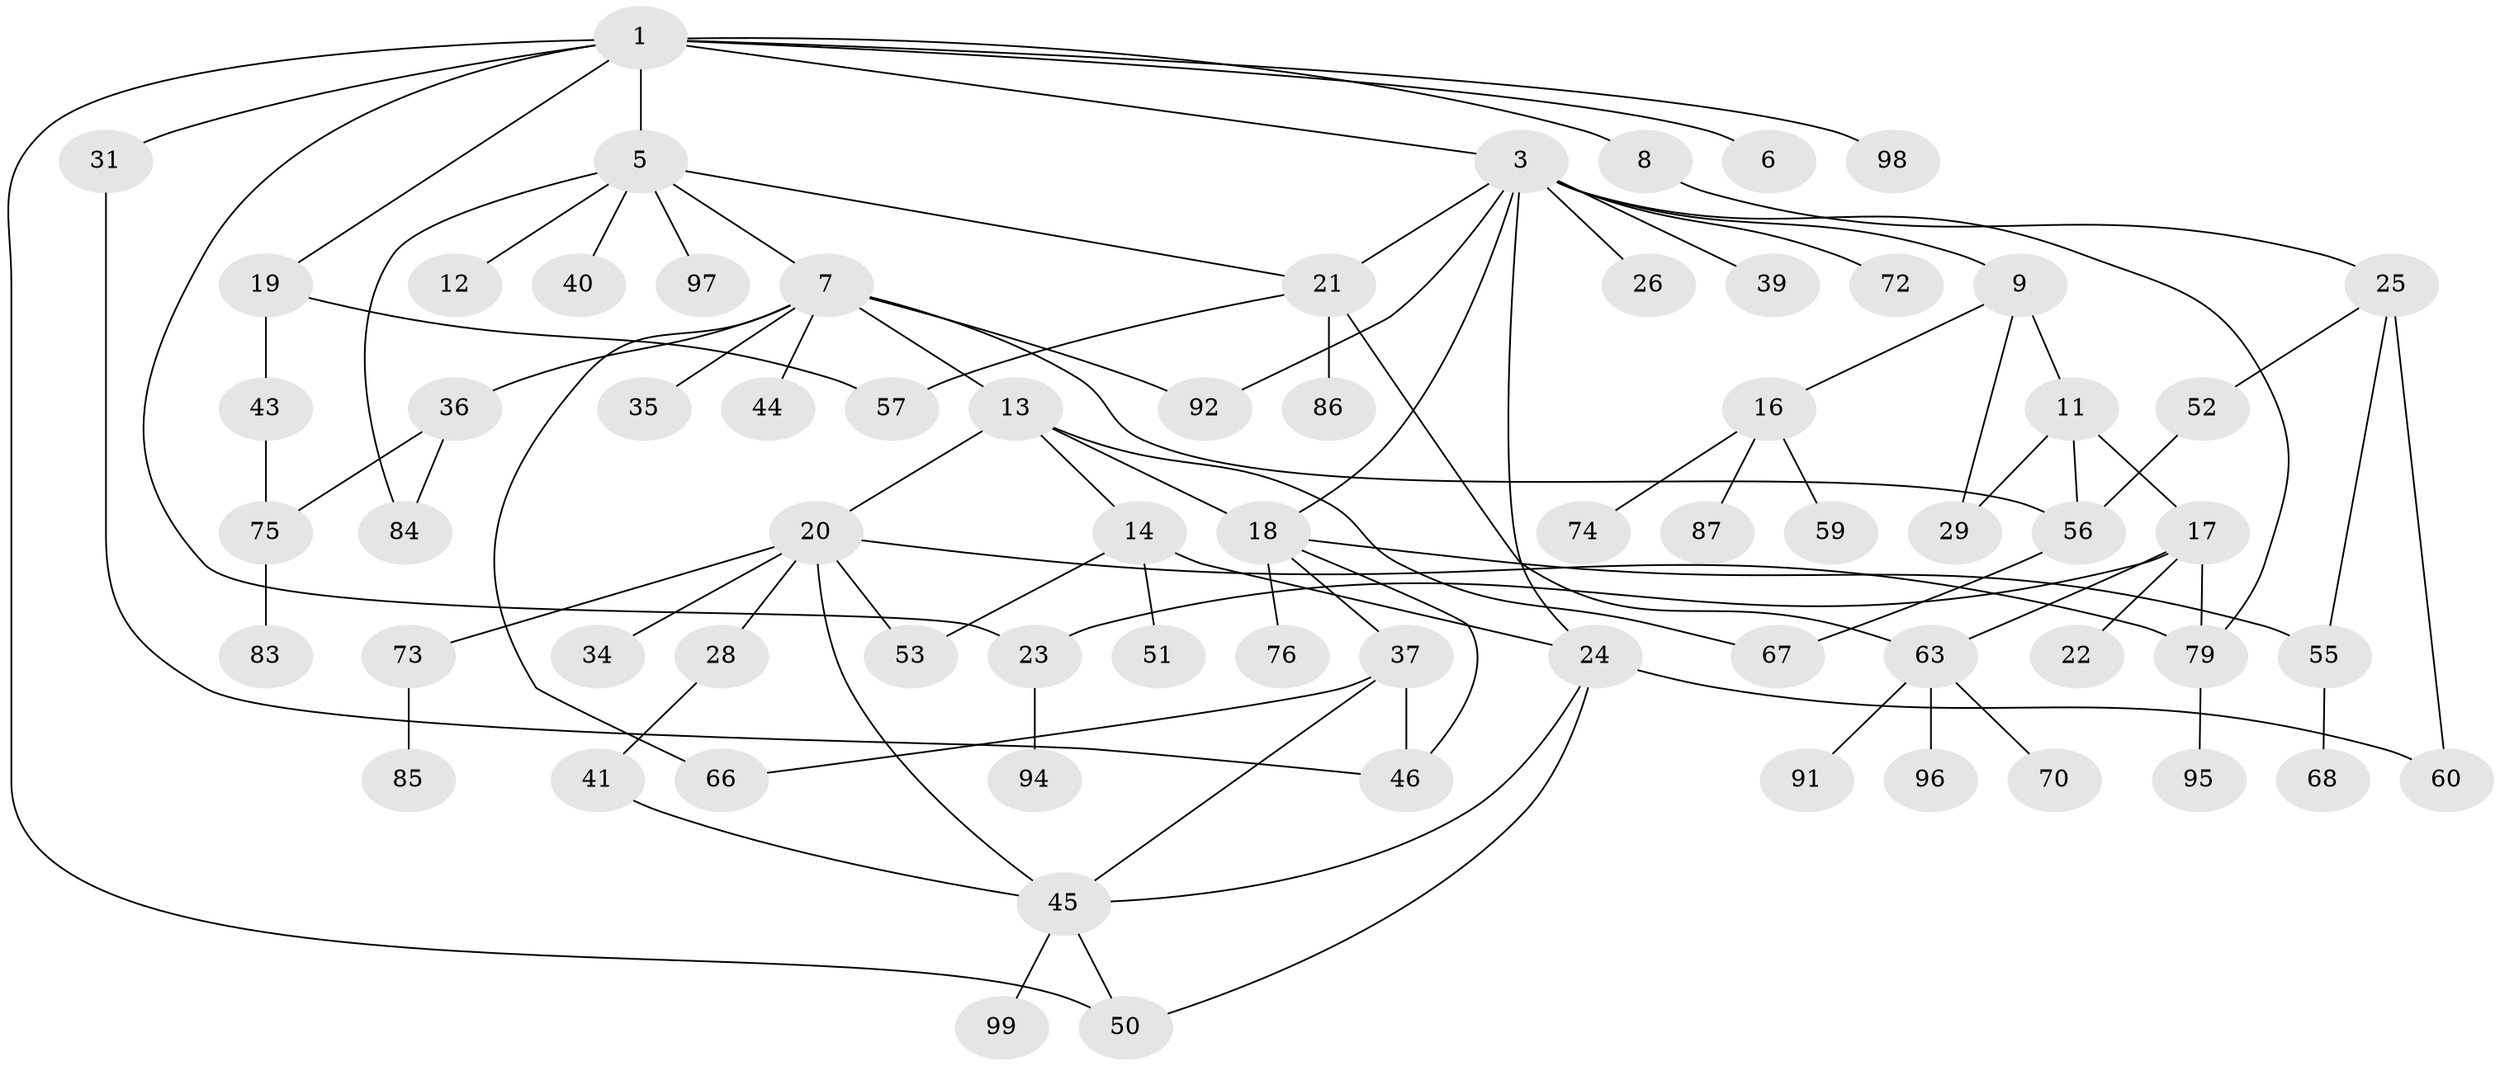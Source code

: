// original degree distribution, {8: 0.01, 3: 0.17, 6: 0.03, 4: 0.15, 1: 0.33, 2: 0.25, 5: 0.06}
// Generated by graph-tools (version 1.1) at 2025/38/02/21/25 10:38:52]
// undirected, 69 vertices, 94 edges
graph export_dot {
graph [start="1"]
  node [color=gray90,style=filled];
  1 [super="+2"];
  3 [super="+4"];
  5 [super="+10"];
  6;
  7 [super="+30"];
  8;
  9 [super="+27"];
  11 [super="+89"];
  12;
  13 [super="+15"];
  14 [super="+33"];
  16 [super="+42"];
  17 [super="+38"];
  18 [super="+48"];
  19 [super="+32"];
  20 [super="+69"];
  21 [super="+54"];
  22;
  23;
  24 [super="+64"];
  25 [super="+82"];
  26 [super="+49"];
  28;
  29 [super="+47"];
  31 [super="+61"];
  34;
  35;
  36 [super="+100"];
  37 [super="+77"];
  39;
  40;
  41 [super="+71"];
  43;
  44 [super="+62"];
  45 [super="+65"];
  46 [super="+93"];
  50 [super="+58"];
  51 [super="+88"];
  52;
  53;
  55;
  56 [super="+78"];
  57;
  59;
  60;
  63 [super="+80"];
  66;
  67;
  68;
  70;
  72;
  73;
  74;
  75 [super="+81"];
  76;
  79 [super="+90"];
  83;
  84;
  85;
  86;
  87;
  91;
  92;
  94;
  95;
  96;
  97;
  98;
  99;
  1 -- 5;
  1 -- 6;
  1 -- 8;
  1 -- 19;
  1 -- 23;
  1 -- 31;
  1 -- 98;
  1 -- 3;
  1 -- 50;
  3 -- 21;
  3 -- 26;
  3 -- 72;
  3 -- 39;
  3 -- 24;
  3 -- 9;
  3 -- 92;
  3 -- 79;
  3 -- 18;
  5 -- 7;
  5 -- 84;
  5 -- 97;
  5 -- 21;
  5 -- 40;
  5 -- 12;
  7 -- 13;
  7 -- 36;
  7 -- 44;
  7 -- 56;
  7 -- 66;
  7 -- 35;
  7 -- 92;
  8 -- 25;
  9 -- 11;
  9 -- 16;
  9 -- 29;
  11 -- 17;
  11 -- 56;
  11 -- 29;
  13 -- 14;
  13 -- 18;
  13 -- 67;
  13 -- 20;
  14 -- 51;
  14 -- 24;
  14 -- 53;
  16 -- 74;
  16 -- 59;
  16 -- 87;
  17 -- 22;
  17 -- 63;
  17 -- 23;
  17 -- 79;
  18 -- 37;
  18 -- 76;
  18 -- 55;
  18 -- 46;
  19 -- 57;
  19 -- 43;
  20 -- 28;
  20 -- 34;
  20 -- 53;
  20 -- 73;
  20 -- 45;
  20 -- 79;
  21 -- 86;
  21 -- 57;
  21 -- 63;
  23 -- 94;
  24 -- 60;
  24 -- 45;
  24 -- 50;
  25 -- 52;
  25 -- 55;
  25 -- 60;
  28 -- 41;
  31 -- 46;
  36 -- 84;
  36 -- 75;
  37 -- 66;
  37 -- 45;
  37 -- 46;
  41 -- 45;
  43 -- 75;
  45 -- 50;
  45 -- 99;
  52 -- 56;
  55 -- 68;
  56 -- 67;
  63 -- 70;
  63 -- 96;
  63 -- 91;
  73 -- 85;
  75 -- 83;
  79 -- 95;
}
